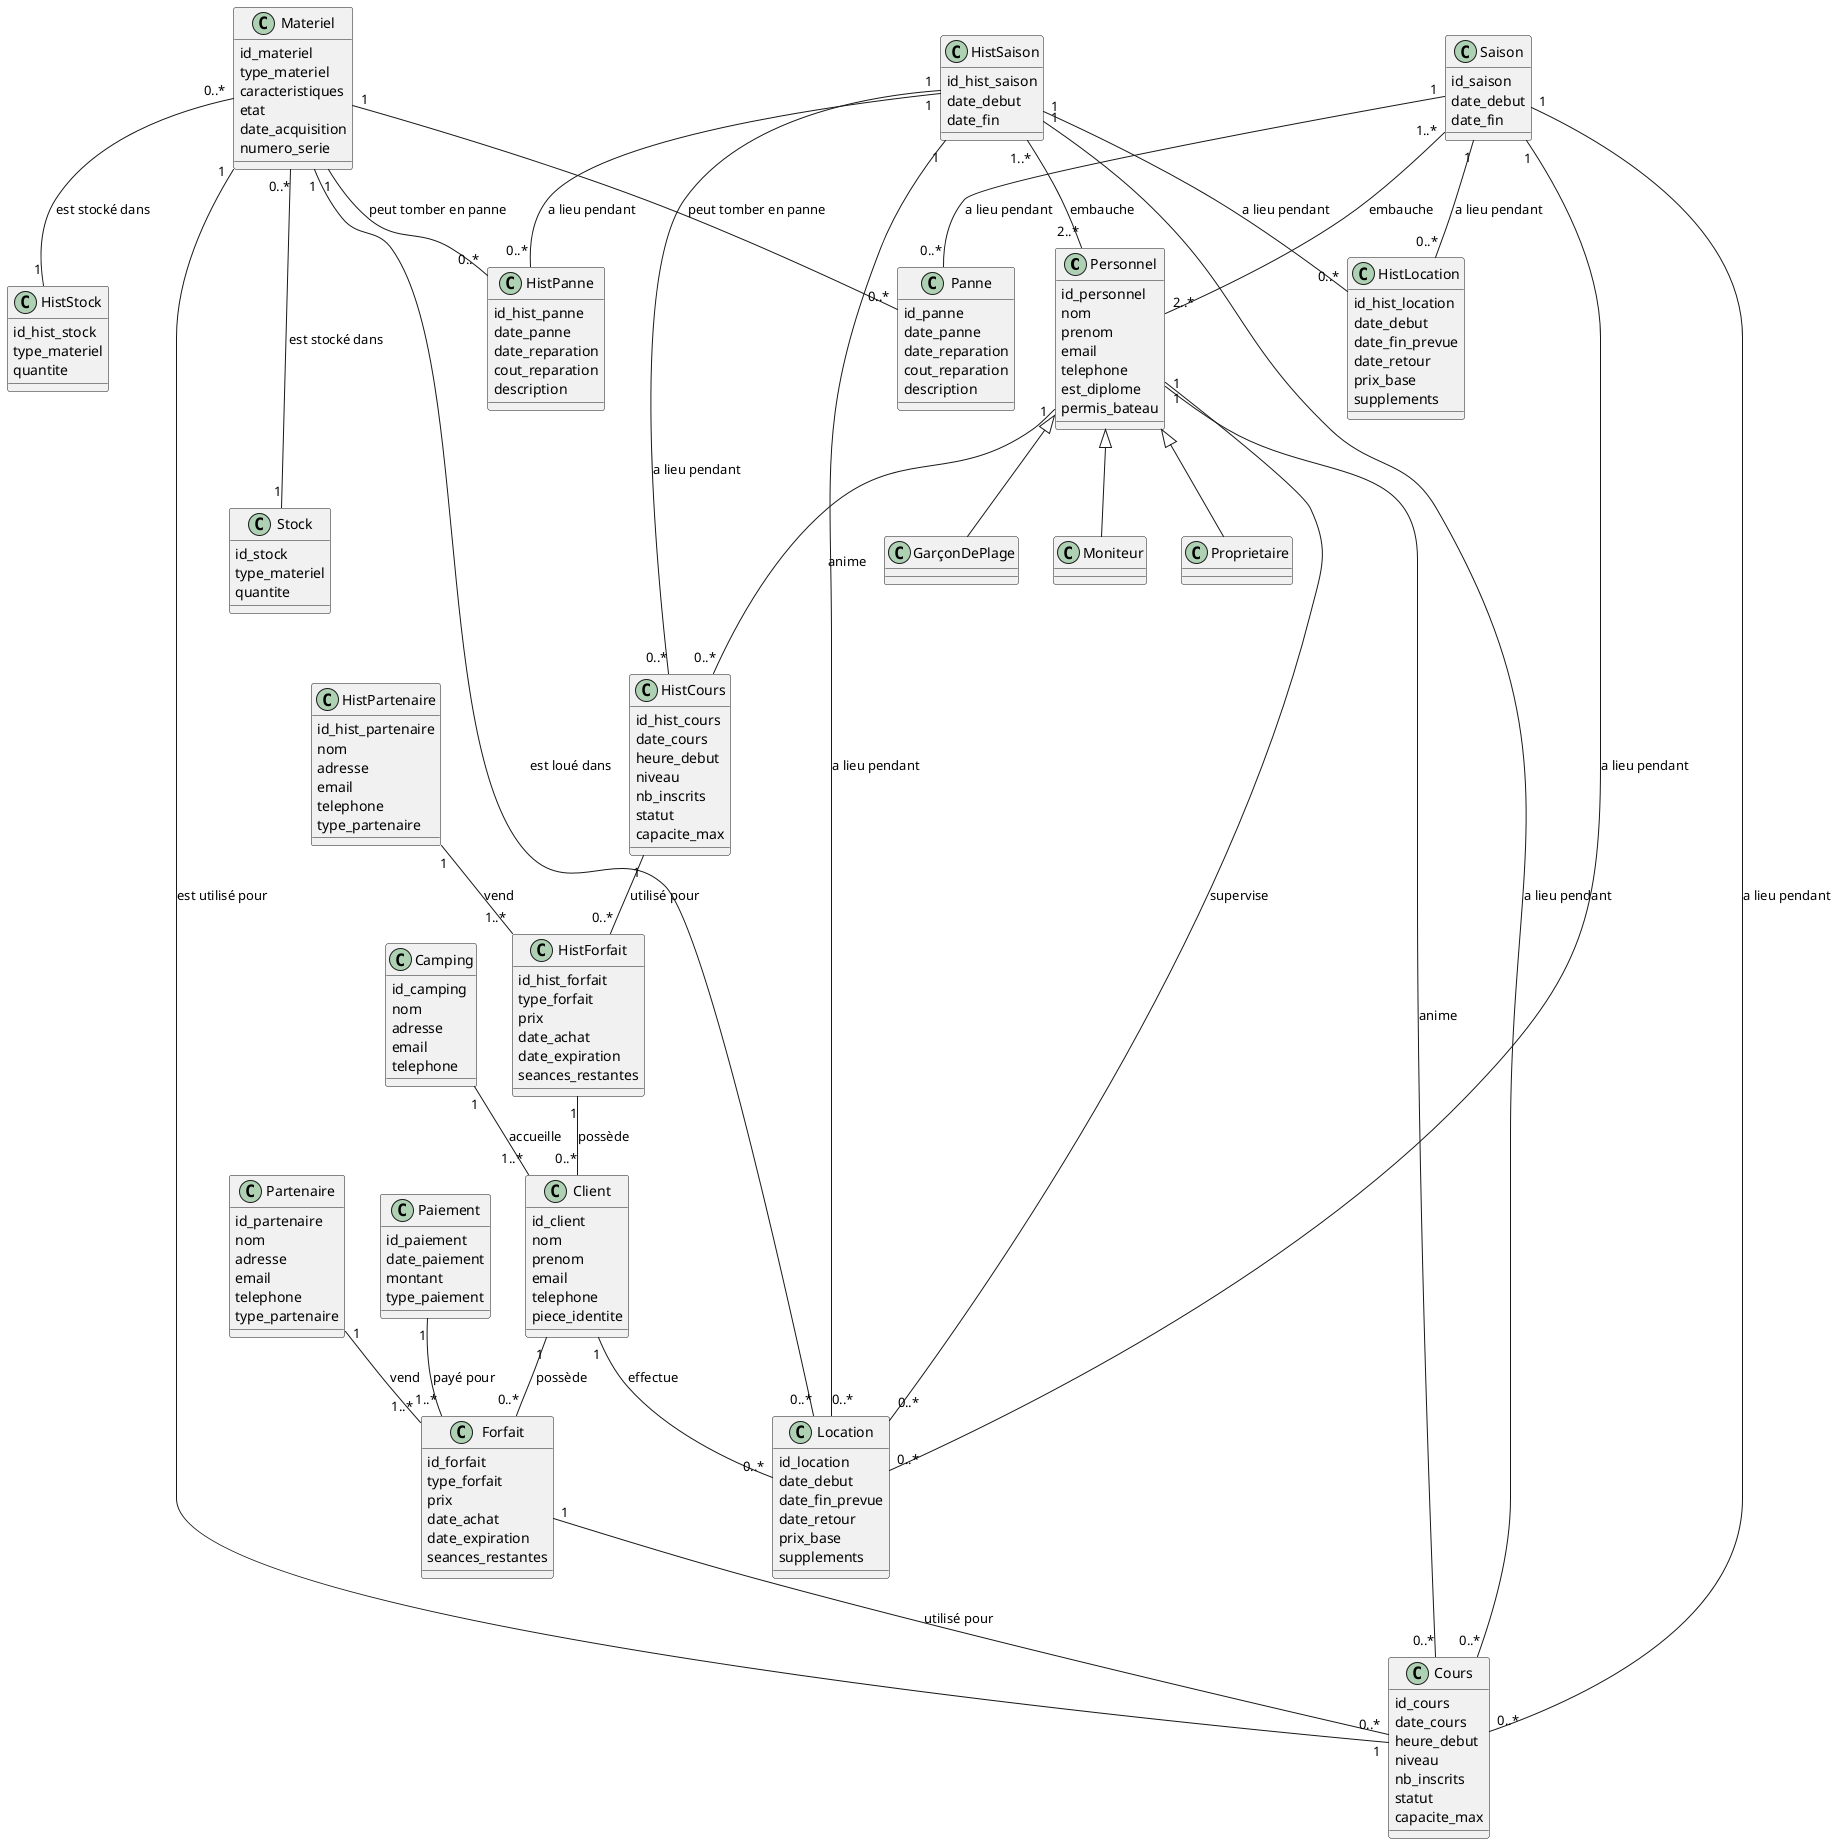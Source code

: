 @startuml
    class Personnel {
        id_personnel
        nom
        prenom
        email
        telephone
        est_diplome
        permis_bateau
    }

    class GarçonDePlage extends Personnel {
    }

    class Moniteur extends Personnel {
    }

    class Proprietaire extends Personnel {
    }

    class Saison {
        id_saison
        date_debut
        date_fin
    }

    class HistSaison {
        id_hist_saison
        date_debut
        date_fin
    }

    class Client {
        id_client
        nom
        prenom
        email
        telephone
        piece_identite
    }

    class Materiel {
        id_materiel
        type_materiel
        caracteristiques
        etat
        date_acquisition
        numero_serie
    }

    class Forfait {
        id_forfait
        type_forfait
        prix
        date_achat
        date_expiration
        seances_restantes
    }

    class Partenaire {
        id_partenaire
        nom
        adresse
        email
        telephone
        type_partenaire
    }

    class HistPartenaire {
        id_hist_partenaire
        nom
        adresse
        email
        telephone
        type_partenaire
    }

    class Camping {
        id_camping
        nom
        adresse
        email
        telephone
    }

    class HistForfait {
        id_hist_forfait
        type_forfait
        prix
        date_achat
        date_expiration
        seances_restantes
    }

    class Cours {
        id_cours
        date_cours
        heure_debut
        niveau
        nb_inscrits
        statut
        capacite_max
    }

    class HistCours {
        id_hist_cours
        date_cours
        heure_debut
        niveau
        nb_inscrits
        statut
        capacite_max
    }

    class Location {
        id_location
        date_debut
        date_fin_prevue
        date_retour
        prix_base
        supplements
    }

    class HistLocation {
        id_hist_location
        date_debut
        date_fin_prevue
        date_retour
        prix_base
        supplements
    }

    class Panne {
        id_panne
        date_panne
        date_reparation
        cout_reparation
        description
    }

    class HistPanne {
        id_hist_panne
        date_panne
        date_reparation
        cout_reparation
        description
    }

    class Stock {
        id_stock
        type_materiel
        quantite
    }

    class HistStock {
        id_hist_stock
        type_materiel
        quantite
    }

    class Paiement {
        id_paiement
        date_paiement
        montant
        type_paiement
    }

    Client "1" -- "0..*" Forfait: possède
    Client "1" -- "0..*" Location: effectue
    Personnel "1" -- "0..*" Cours: anime
    Materiel "1" -- "0..*" Location: est loué dans
    Forfait "1" -- "0..*" Cours: utilisé pour
    Personnel "1" -- "0..*" Location: supervise
    Materiel "1" -- "0..*" Panne: peut tomber en panne
    Materiel "1" -- "0..*" HistPanne: peut tomber en panne
    Materiel "0..*" --- "1" Stock: est stocké dans
    Materiel "0..*" -- "1" HistStock: est stocké dans
    HistCours "1" -- "0..*" HistForfait: utilisé pour
    Personnel "1" --- "0..*" HistCours : anime
    HistForfait "1" -- "0..*" Client: possède
    Partenaire "1" -- "1..*" Forfait: vend
    HistPartenaire "1" -- "1..*" HistForfait: vend
    Camping "1" -- "1..*" Client: accueille
    Materiel "1" - "1" Cours: est utilisé pour
    Paiement "1" -- "1..*" Forfait: payé pour
    Saison "1..*" -- "2..*" Personnel: embauche
    Saison "1" -- "0..*" Cours: a lieu pendant
    Saison "1" -- "0..*" Location: a lieu pendant
    Saison "1" -- "0..*" Panne: a lieu pendant
    Saison "1" -- "0..*" HistLocation: a lieu pendant
    HistSaison "1..*" -- "2..*" Personnel: embauche
    HistSaison "1" -- "0..*" Cours: a lieu pendant
    HistSaison "1" -- "0..*" Location: a lieu pendant
    HistSaison "1" -- "0..*" HistPanne: a lieu pendant
    HistSaison "1" -- "0..*" HistCours: a lieu pendant
    HistSaison "1" -- "0..*" HistLocation: a lieu pendant

@enduml
